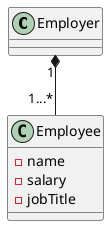 @startuml
'https://plantuml.com/class-diagram

class Employer
class Employee

Employer "1" *-- "1...*" Employee

class Employee {
- name
- salary
- jobTitle
}



@enduml